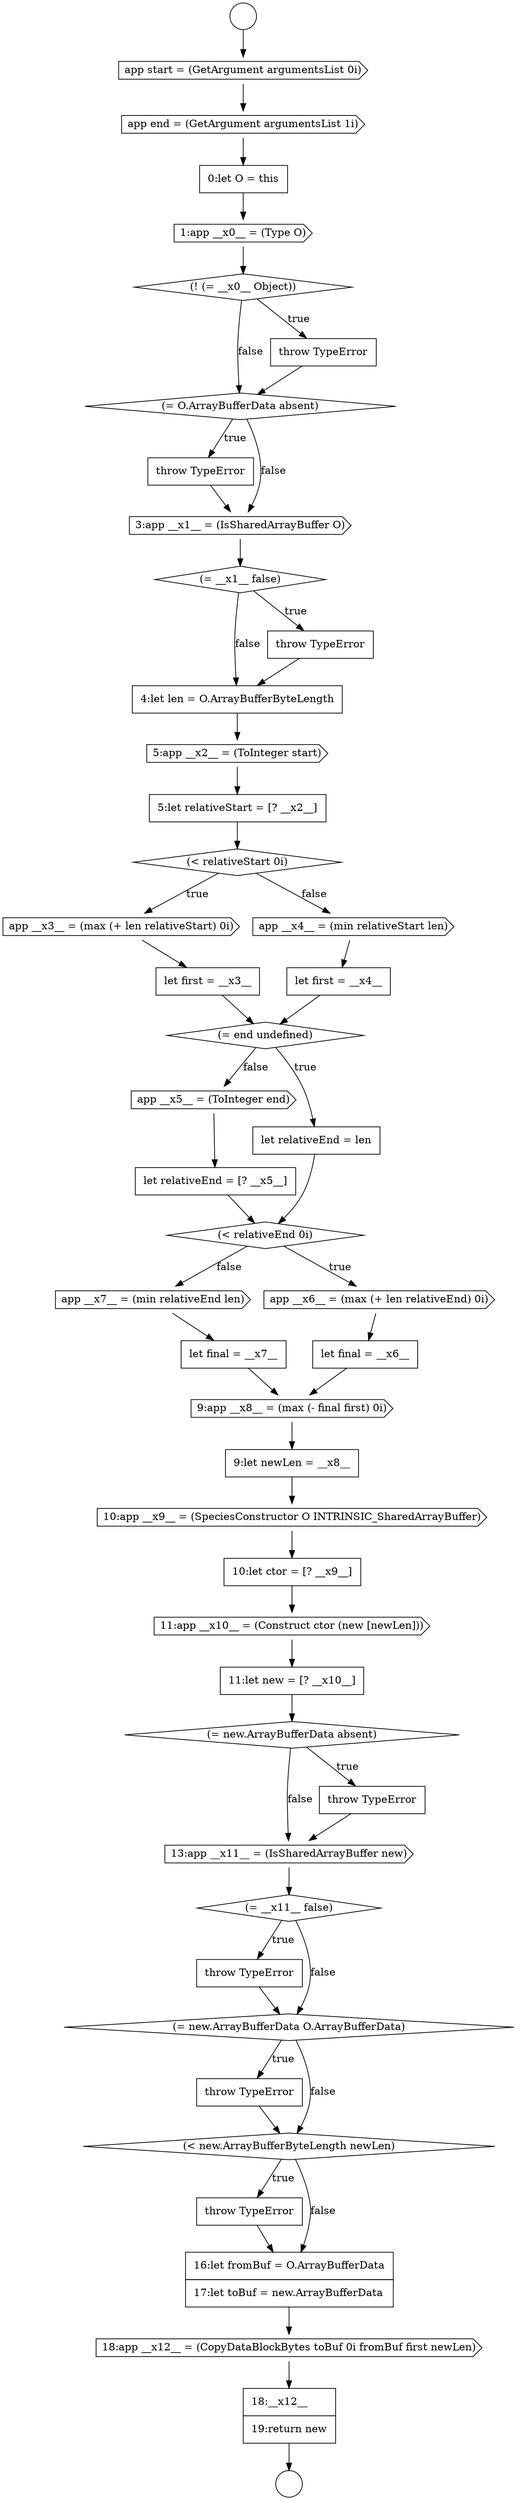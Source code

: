 digraph {
  node16530 [shape=cds, label=<<font color="black">11:app __x10__ = (Construct ctor (new [newLen]))</font>> color="black" fillcolor="white" style=filled]
  node16534 [shape=cds, label=<<font color="black">13:app __x11__ = (IsSharedArrayBuffer new)</font>> color="black" fillcolor="white" style=filled]
  node16516 [shape=none, margin=0, label=<<font color="black">
    <table border="0" cellborder="1" cellspacing="0" cellpadding="10">
      <tr><td align="left">let first = __x4__</td></tr>
    </table>
  </font>> color="black" fillcolor="white" style=filled]
  node16509 [shape=none, margin=0, label=<<font color="black">
    <table border="0" cellborder="1" cellspacing="0" cellpadding="10">
      <tr><td align="left">4:let len = O.ArrayBufferByteLength</td></tr>
    </table>
  </font>> color="black" fillcolor="white" style=filled]
  node16532 [shape=diamond, label=<<font color="black">(= new.ArrayBufferData absent)</font>> color="black" fillcolor="white" style=filled]
  node16542 [shape=cds, label=<<font color="black">18:app __x12__ = (CopyDataBlockBytes toBuf 0i fromBuf first newLen)</font>> color="black" fillcolor="white" style=filled]
  node16535 [shape=diamond, label=<<font color="black">(= __x11__ false)</font>> color="black" fillcolor="white" style=filled]
  node16499 [shape=cds, label=<<font color="black">app end = (GetArgument argumentsList 1i)</font>> color="black" fillcolor="white" style=filled]
  node16531 [shape=none, margin=0, label=<<font color="black">
    <table border="0" cellborder="1" cellspacing="0" cellpadding="10">
      <tr><td align="left">11:let new = [? __x10__]</td></tr>
    </table>
  </font>> color="black" fillcolor="white" style=filled]
  node16514 [shape=none, margin=0, label=<<font color="black">
    <table border="0" cellborder="1" cellspacing="0" cellpadding="10">
      <tr><td align="left">let first = __x3__</td></tr>
    </table>
  </font>> color="black" fillcolor="white" style=filled]
  node16507 [shape=diamond, label=<<font color="black">(= __x1__ false)</font>> color="black" fillcolor="white" style=filled]
  node16511 [shape=none, margin=0, label=<<font color="black">
    <table border="0" cellborder="1" cellspacing="0" cellpadding="10">
      <tr><td align="left">5:let relativeStart = [? __x2__]</td></tr>
    </table>
  </font>> color="black" fillcolor="white" style=filled]
  node16501 [shape=cds, label=<<font color="black">1:app __x0__ = (Type O)</font>> color="black" fillcolor="white" style=filled]
  node16533 [shape=none, margin=0, label=<<font color="black">
    <table border="0" cellborder="1" cellspacing="0" cellpadding="10">
      <tr><td align="left">throw TypeError</td></tr>
    </table>
  </font>> color="black" fillcolor="white" style=filled]
  node16513 [shape=cds, label=<<font color="black">app __x3__ = (max (+ len relativeStart) 0i)</font>> color="black" fillcolor="white" style=filled]
  node16520 [shape=none, margin=0, label=<<font color="black">
    <table border="0" cellborder="1" cellspacing="0" cellpadding="10">
      <tr><td align="left">let relativeEnd = [? __x5__]</td></tr>
    </table>
  </font>> color="black" fillcolor="white" style=filled]
  node16498 [shape=cds, label=<<font color="black">app start = (GetArgument argumentsList 0i)</font>> color="black" fillcolor="white" style=filled]
  node16523 [shape=none, margin=0, label=<<font color="black">
    <table border="0" cellborder="1" cellspacing="0" cellpadding="10">
      <tr><td align="left">let final = __x6__</td></tr>
    </table>
  </font>> color="black" fillcolor="white" style=filled]
  node16540 [shape=none, margin=0, label=<<font color="black">
    <table border="0" cellborder="1" cellspacing="0" cellpadding="10">
      <tr><td align="left">throw TypeError</td></tr>
    </table>
  </font>> color="black" fillcolor="white" style=filled]
  node16508 [shape=none, margin=0, label=<<font color="black">
    <table border="0" cellborder="1" cellspacing="0" cellpadding="10">
      <tr><td align="left">throw TypeError</td></tr>
    </table>
  </font>> color="black" fillcolor="white" style=filled]
  node16527 [shape=none, margin=0, label=<<font color="black">
    <table border="0" cellborder="1" cellspacing="0" cellpadding="10">
      <tr><td align="left">9:let newLen = __x8__</td></tr>
    </table>
  </font>> color="black" fillcolor="white" style=filled]
  node16512 [shape=diamond, label=<<font color="black">(&lt; relativeStart 0i)</font>> color="black" fillcolor="white" style=filled]
  node16529 [shape=none, margin=0, label=<<font color="black">
    <table border="0" cellborder="1" cellspacing="0" cellpadding="10">
      <tr><td align="left">10:let ctor = [? __x9__]</td></tr>
    </table>
  </font>> color="black" fillcolor="white" style=filled]
  node16497 [shape=circle label=" " color="black" fillcolor="white" style=filled]
  node16536 [shape=none, margin=0, label=<<font color="black">
    <table border="0" cellborder="1" cellspacing="0" cellpadding="10">
      <tr><td align="left">throw TypeError</td></tr>
    </table>
  </font>> color="black" fillcolor="white" style=filled]
  node16519 [shape=cds, label=<<font color="black">app __x5__ = (ToInteger end)</font>> color="black" fillcolor="white" style=filled]
  node16504 [shape=diamond, label=<<font color="black">(= O.ArrayBufferData absent)</font>> color="black" fillcolor="white" style=filled]
  node16541 [shape=none, margin=0, label=<<font color="black">
    <table border="0" cellborder="1" cellspacing="0" cellpadding="10">
      <tr><td align="left">16:let fromBuf = O.ArrayBufferData</td></tr>
      <tr><td align="left">17:let toBuf = new.ArrayBufferData</td></tr>
    </table>
  </font>> color="black" fillcolor="white" style=filled]
  node16524 [shape=cds, label=<<font color="black">app __x7__ = (min relativeEnd len)</font>> color="black" fillcolor="white" style=filled]
  node16528 [shape=cds, label=<<font color="black">10:app __x9__ = (SpeciesConstructor O INTRINSIC_SharedArrayBuffer)</font>> color="black" fillcolor="white" style=filled]
  node16537 [shape=diamond, label=<<font color="black">(= new.ArrayBufferData O.ArrayBufferData)</font>> color="black" fillcolor="white" style=filled]
  node16505 [shape=none, margin=0, label=<<font color="black">
    <table border="0" cellborder="1" cellspacing="0" cellpadding="10">
      <tr><td align="left">throw TypeError</td></tr>
    </table>
  </font>> color="black" fillcolor="white" style=filled]
  node16496 [shape=circle label=" " color="black" fillcolor="white" style=filled]
  node16515 [shape=cds, label=<<font color="black">app __x4__ = (min relativeStart len)</font>> color="black" fillcolor="white" style=filled]
  node16503 [shape=none, margin=0, label=<<font color="black">
    <table border="0" cellborder="1" cellspacing="0" cellpadding="10">
      <tr><td align="left">throw TypeError</td></tr>
    </table>
  </font>> color="black" fillcolor="white" style=filled]
  node16518 [shape=none, margin=0, label=<<font color="black">
    <table border="0" cellborder="1" cellspacing="0" cellpadding="10">
      <tr><td align="left">let relativeEnd = len</td></tr>
    </table>
  </font>> color="black" fillcolor="white" style=filled]
  node16500 [shape=none, margin=0, label=<<font color="black">
    <table border="0" cellborder="1" cellspacing="0" cellpadding="10">
      <tr><td align="left">0:let O = this</td></tr>
    </table>
  </font>> color="black" fillcolor="white" style=filled]
  node16538 [shape=none, margin=0, label=<<font color="black">
    <table border="0" cellborder="1" cellspacing="0" cellpadding="10">
      <tr><td align="left">throw TypeError</td></tr>
    </table>
  </font>> color="black" fillcolor="white" style=filled]
  node16525 [shape=none, margin=0, label=<<font color="black">
    <table border="0" cellborder="1" cellspacing="0" cellpadding="10">
      <tr><td align="left">let final = __x7__</td></tr>
    </table>
  </font>> color="black" fillcolor="white" style=filled]
  node16510 [shape=cds, label=<<font color="black">5:app __x2__ = (ToInteger start)</font>> color="black" fillcolor="white" style=filled]
  node16506 [shape=cds, label=<<font color="black">3:app __x1__ = (IsSharedArrayBuffer O)</font>> color="black" fillcolor="white" style=filled]
  node16521 [shape=diamond, label=<<font color="black">(&lt; relativeEnd 0i)</font>> color="black" fillcolor="white" style=filled]
  node16517 [shape=diamond, label=<<font color="black">(= end undefined)</font>> color="black" fillcolor="white" style=filled]
  node16502 [shape=diamond, label=<<font color="black">(! (= __x0__ Object))</font>> color="black" fillcolor="white" style=filled]
  node16526 [shape=cds, label=<<font color="black">9:app __x8__ = (max (- final first) 0i)</font>> color="black" fillcolor="white" style=filled]
  node16539 [shape=diamond, label=<<font color="black">(&lt; new.ArrayBufferByteLength newLen)</font>> color="black" fillcolor="white" style=filled]
  node16543 [shape=none, margin=0, label=<<font color="black">
    <table border="0" cellborder="1" cellspacing="0" cellpadding="10">
      <tr><td align="left">18:__x12__</td></tr>
      <tr><td align="left">19:return new</td></tr>
    </table>
  </font>> color="black" fillcolor="white" style=filled]
  node16522 [shape=cds, label=<<font color="black">app __x6__ = (max (+ len relativeEnd) 0i)</font>> color="black" fillcolor="white" style=filled]
  node16496 -> node16498 [ color="black"]
  node16522 -> node16523 [ color="black"]
  node16541 -> node16542 [ color="black"]
  node16534 -> node16535 [ color="black"]
  node16519 -> node16520 [ color="black"]
  node16502 -> node16503 [label=<<font color="black">true</font>> color="black"]
  node16502 -> node16504 [label=<<font color="black">false</font>> color="black"]
  node16530 -> node16531 [ color="black"]
  node16508 -> node16509 [ color="black"]
  node16518 -> node16521 [ color="black"]
  node16516 -> node16517 [ color="black"]
  node16500 -> node16501 [ color="black"]
  node16537 -> node16538 [label=<<font color="black">true</font>> color="black"]
  node16537 -> node16539 [label=<<font color="black">false</font>> color="black"]
  node16536 -> node16537 [ color="black"]
  node16498 -> node16499 [ color="black"]
  node16527 -> node16528 [ color="black"]
  node16511 -> node16512 [ color="black"]
  node16532 -> node16533 [label=<<font color="black">true</font>> color="black"]
  node16532 -> node16534 [label=<<font color="black">false</font>> color="black"]
  node16521 -> node16522 [label=<<font color="black">true</font>> color="black"]
  node16521 -> node16524 [label=<<font color="black">false</font>> color="black"]
  node16538 -> node16539 [ color="black"]
  node16512 -> node16513 [label=<<font color="black">true</font>> color="black"]
  node16512 -> node16515 [label=<<font color="black">false</font>> color="black"]
  node16509 -> node16510 [ color="black"]
  node16524 -> node16525 [ color="black"]
  node16501 -> node16502 [ color="black"]
  node16504 -> node16505 [label=<<font color="black">true</font>> color="black"]
  node16504 -> node16506 [label=<<font color="black">false</font>> color="black"]
  node16533 -> node16534 [ color="black"]
  node16513 -> node16514 [ color="black"]
  node16531 -> node16532 [ color="black"]
  node16515 -> node16516 [ color="black"]
  node16506 -> node16507 [ color="black"]
  node16505 -> node16506 [ color="black"]
  node16499 -> node16500 [ color="black"]
  node16543 -> node16497 [ color="black"]
  node16510 -> node16511 [ color="black"]
  node16542 -> node16543 [ color="black"]
  node16514 -> node16517 [ color="black"]
  node16525 -> node16526 [ color="black"]
  node16507 -> node16508 [label=<<font color="black">true</font>> color="black"]
  node16507 -> node16509 [label=<<font color="black">false</font>> color="black"]
  node16528 -> node16529 [ color="black"]
  node16520 -> node16521 [ color="black"]
  node16503 -> node16504 [ color="black"]
  node16529 -> node16530 [ color="black"]
  node16523 -> node16526 [ color="black"]
  node16540 -> node16541 [ color="black"]
  node16539 -> node16540 [label=<<font color="black">true</font>> color="black"]
  node16539 -> node16541 [label=<<font color="black">false</font>> color="black"]
  node16517 -> node16518 [label=<<font color="black">true</font>> color="black"]
  node16517 -> node16519 [label=<<font color="black">false</font>> color="black"]
  node16535 -> node16536 [label=<<font color="black">true</font>> color="black"]
  node16535 -> node16537 [label=<<font color="black">false</font>> color="black"]
  node16526 -> node16527 [ color="black"]
}
